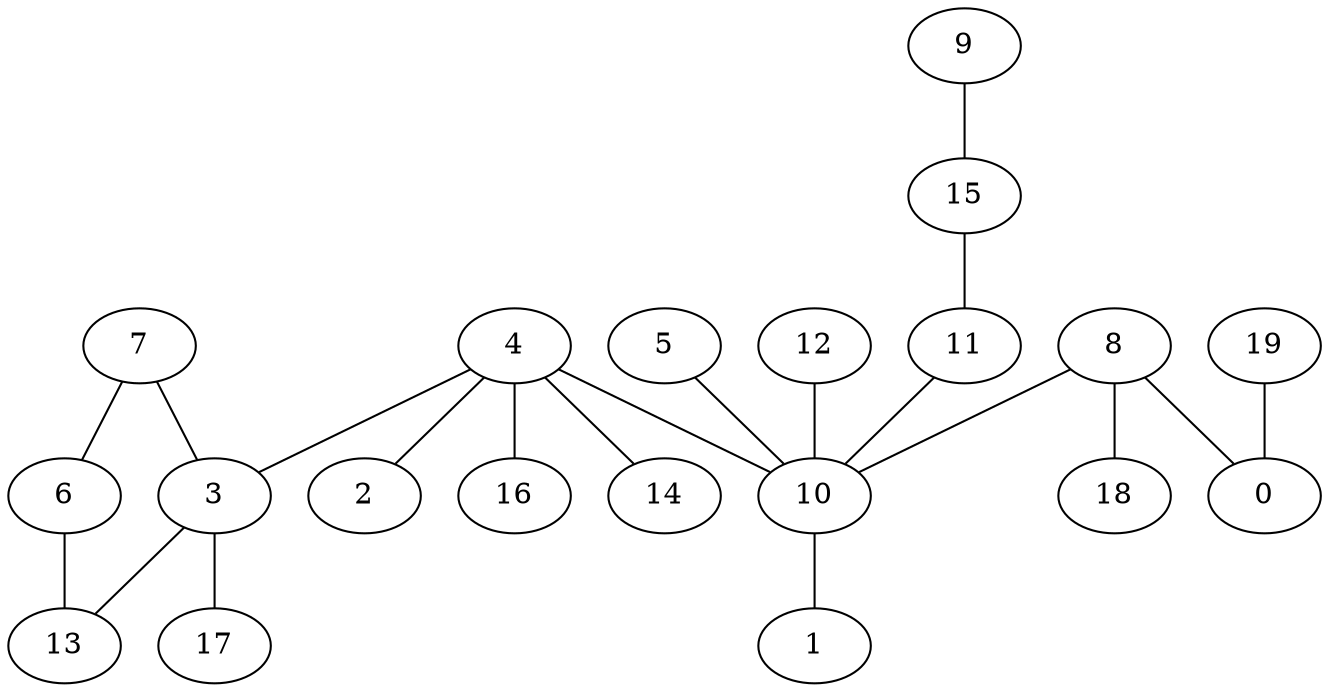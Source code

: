 digraph GG_graph {

subgraph G_graph {
edge [color = black]
"7" -> "6" [dir = none]
"7" -> "3" [dir = none]
"19" -> "0" [dir = none]
"4" -> "2" [dir = none]
"4" -> "16" [dir = none]
"4" -> "3" [dir = none]
"4" -> "10" [dir = none]
"4" -> "14" [dir = none]
"10" -> "1" [dir = none]
"5" -> "10" [dir = none]
"3" -> "17" [dir = none]
"3" -> "13" [dir = none]
"9" -> "15" [dir = none]
"12" -> "10" [dir = none]
"8" -> "18" [dir = none]
"8" -> "0" [dir = none]
"8" -> "10" [dir = none]
"11" -> "10" [dir = none]
"15" -> "11" [dir = none]
"6" -> "13" [dir = none]
}

}
